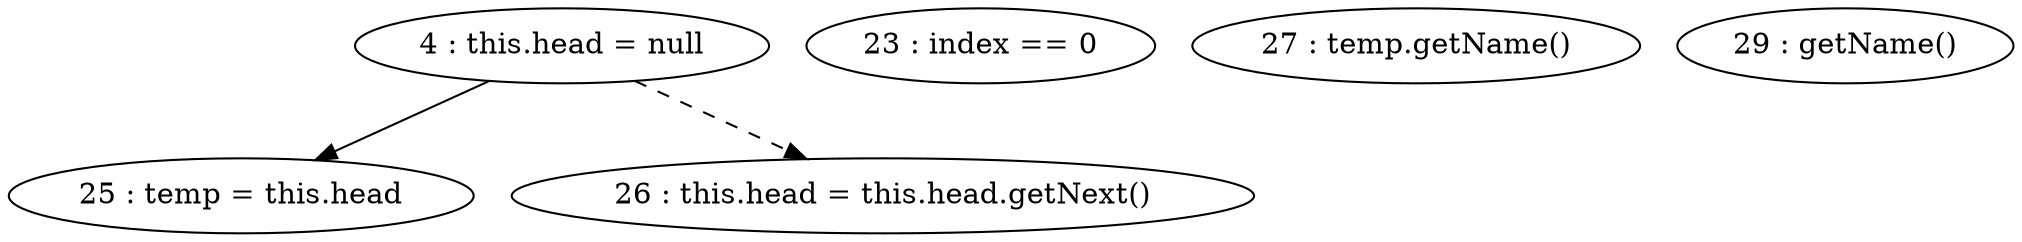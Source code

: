 digraph G {
"4 : this.head = null"
"4 : this.head = null" -> "25 : temp = this.head"
"4 : this.head = null" -> "26 : this.head = this.head.getNext()" [style=dashed]
"23 : index == 0"
"25 : temp = this.head"
"26 : this.head = this.head.getNext()"
"27 : temp.getName()"
"29 : getName()"
}